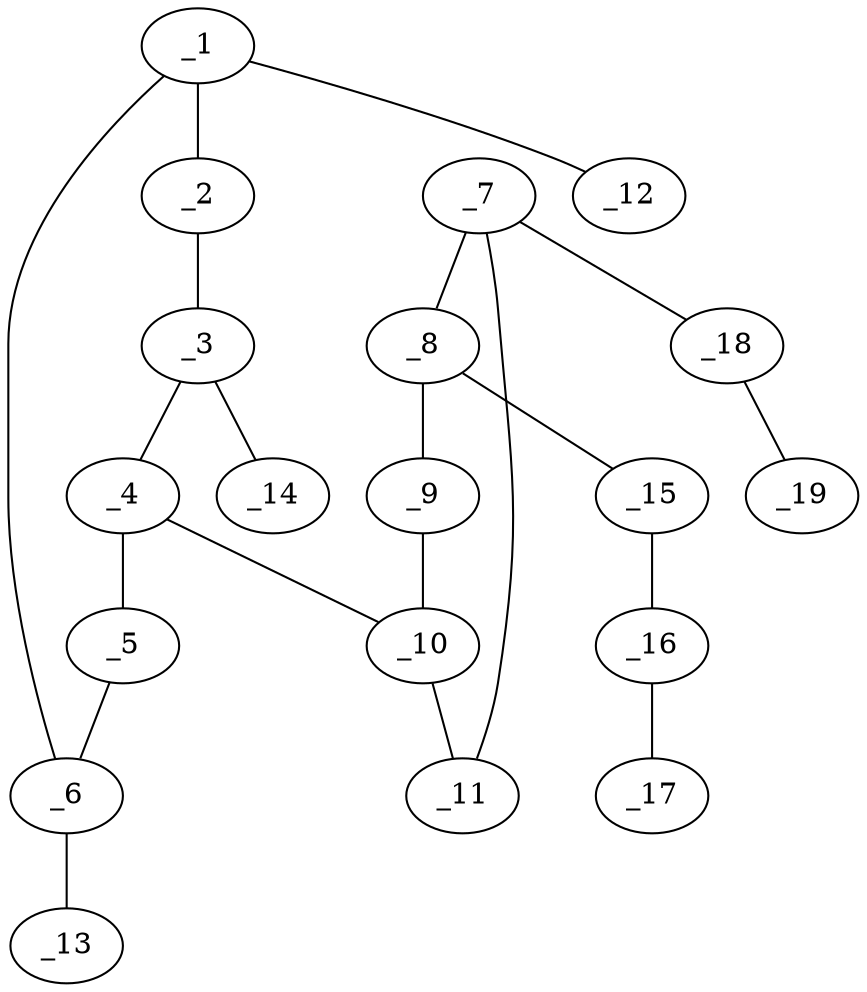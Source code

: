 graph molid602670 {
	_1	 [charge=0,
		chem=1,
		symbol="C  ",
		x="5.0768",
		y="-2.1739"];
	_2	 [charge=0,
		chem=4,
		symbol="N  ",
		x="4.2108",
		y="-1.6739"];
	_1 -- _2	 [valence=1];
	_6	 [charge=0,
		chem=1,
		symbol="C  ",
		x="5.9428",
		y="-1.6739"];
	_1 -- _6	 [valence=1];
	_12	 [charge=0,
		chem=2,
		symbol="O  ",
		x="5.0768",
		y="-3.1739"];
	_1 -- _12	 [valence=2];
	_3	 [charge=0,
		chem=1,
		symbol="C  ",
		x="4.2108",
		y="-0.6739"];
	_2 -- _3	 [valence=1];
	_4	 [charge=0,
		chem=4,
		symbol="N  ",
		x="5.0768",
		y="-0.1739"];
	_3 -- _4	 [valence=1];
	_14	 [charge=0,
		chem=2,
		symbol="O  ",
		x="3.3448",
		y="-0.1739"];
	_3 -- _14	 [valence=2];
	_5	 [charge=0,
		chem=1,
		symbol="C  ",
		x="5.9428",
		y="-0.6739"];
	_4 -- _5	 [valence=1];
	_10	 [charge=0,
		chem=1,
		symbol="C  ",
		x="5.0768",
		y="0.8261"];
	_4 -- _10	 [valence=1];
	_5 -- _6	 [valence=2];
	_13	 [charge=0,
		chem=1,
		symbol="C  ",
		x="6.8089",
		y="-2.1739"];
	_6 -- _13	 [valence=1];
	_7	 [charge=0,
		chem=1,
		symbol="C  ",
		x="5.5768",
		y="2.3649"];
	_8	 [charge=0,
		chem=1,
		symbol="C  ",
		x="4.5768",
		y="2.3649"];
	_7 -- _8	 [valence=1];
	_11	 [charge=0,
		chem=2,
		symbol="O  ",
		x="5.8858",
		y="1.4139"];
	_7 -- _11	 [valence=1];
	_18	 [charge=0,
		chem=1,
		symbol="C  ",
		x="6.1646",
		y="3.1739"];
	_7 -- _18	 [valence=1];
	_9	 [charge=0,
		chem=1,
		symbol="C  ",
		x="4.2678",
		y="1.4139"];
	_8 -- _9	 [valence=1];
	_15	 [charge=0,
		chem=4,
		symbol="N  ",
		x="3.989",
		y="3.1739"];
	_8 -- _15	 [valence=1];
	_9 -- _10	 [valence=1];
	_10 -- _11	 [valence=1];
	_16	 [charge=1,
		chem=4,
		symbol="N  ",
		x="2.9945",
		y="3.0694"];
	_15 -- _16	 [valence=2];
	_17	 [charge="-1",
		chem=4,
		symbol="N  ",
		x=2,
		y="2.9649"];
	_16 -- _17	 [valence=2];
	_19	 [charge=0,
		chem=2,
		symbol="O  ",
		x="7.1591",
		y="3.0694"];
	_18 -- _19	 [valence=1];
}
